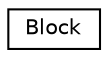 digraph "Graphical Class Hierarchy"
{
 // LATEX_PDF_SIZE
  edge [fontname="Helvetica",fontsize="10",labelfontname="Helvetica",labelfontsize="10"];
  node [fontname="Helvetica",fontsize="10",shape=record];
  rankdir="LR";
  Node0 [label="Block",height=0.2,width=0.4,color="black", fillcolor="white", style="filled",URL="$classBlock.html",tooltip=" "];
}

